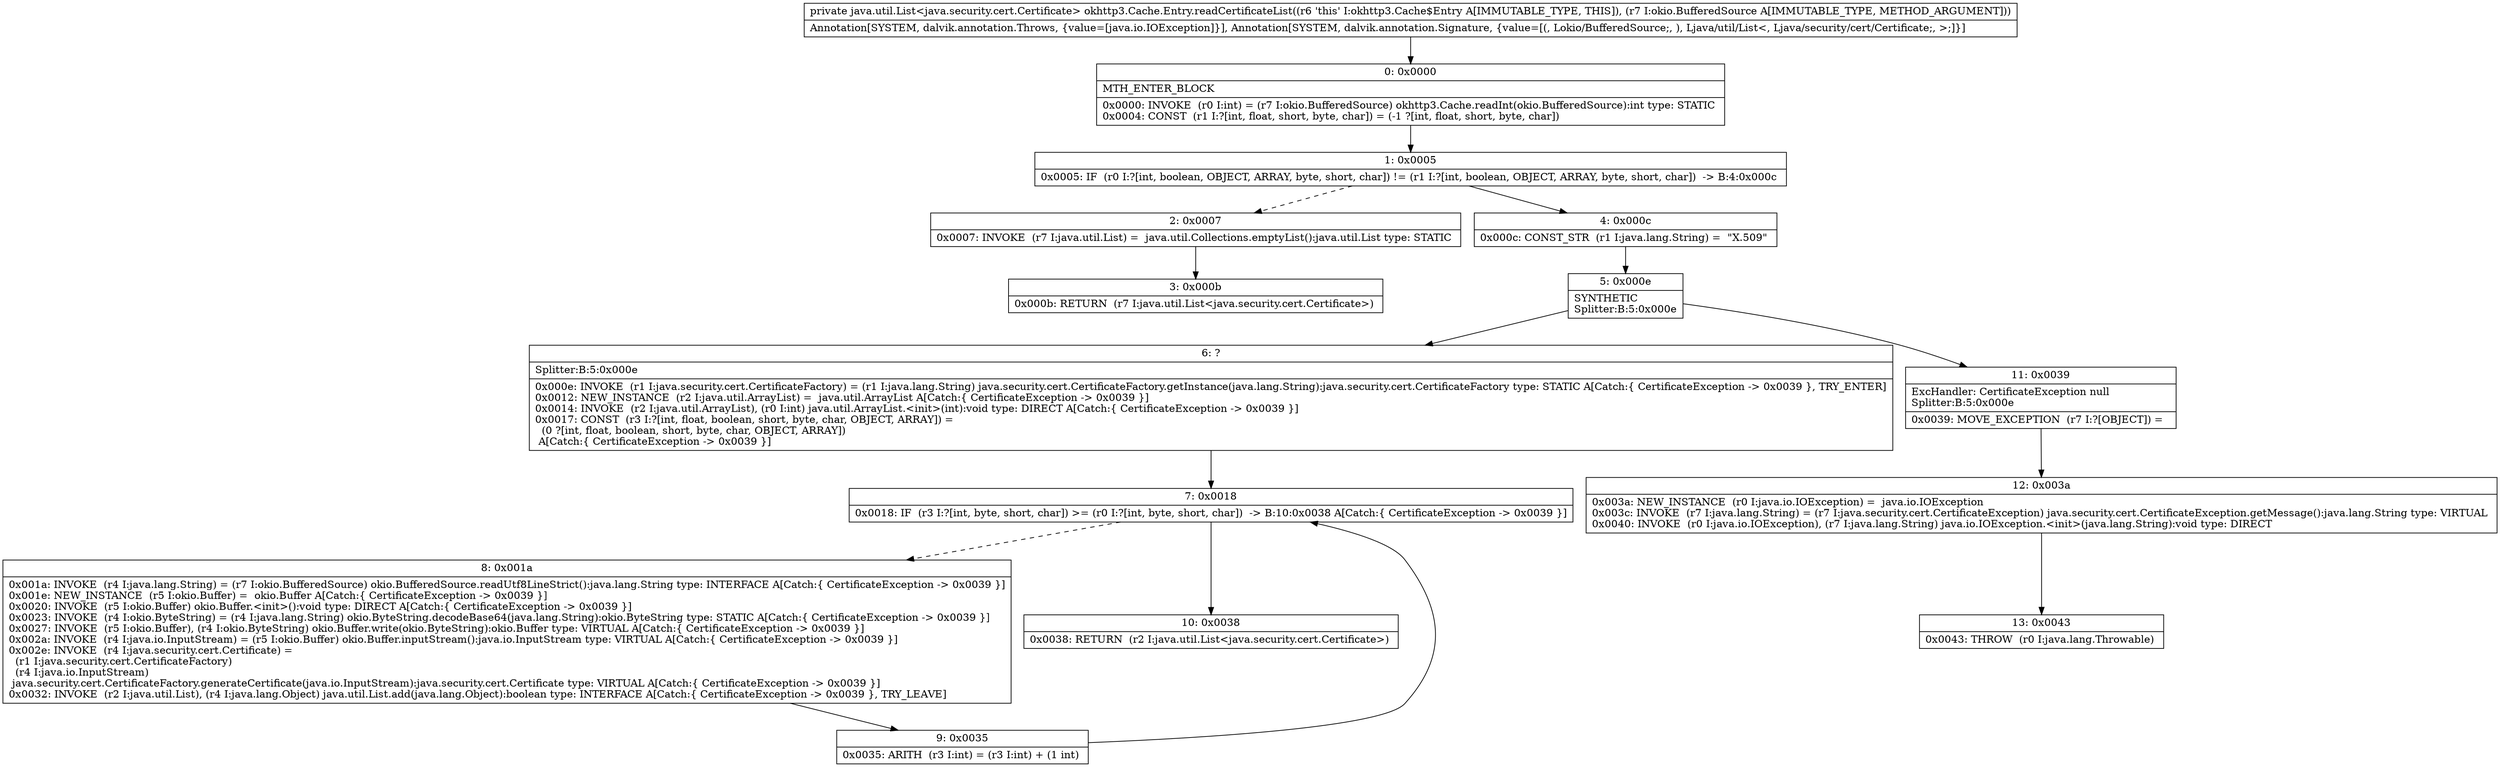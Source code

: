 digraph "CFG forokhttp3.Cache.Entry.readCertificateList(Lokio\/BufferedSource;)Ljava\/util\/List;" {
Node_0 [shape=record,label="{0\:\ 0x0000|MTH_ENTER_BLOCK\l|0x0000: INVOKE  (r0 I:int) = (r7 I:okio.BufferedSource) okhttp3.Cache.readInt(okio.BufferedSource):int type: STATIC \l0x0004: CONST  (r1 I:?[int, float, short, byte, char]) = (\-1 ?[int, float, short, byte, char]) \l}"];
Node_1 [shape=record,label="{1\:\ 0x0005|0x0005: IF  (r0 I:?[int, boolean, OBJECT, ARRAY, byte, short, char]) != (r1 I:?[int, boolean, OBJECT, ARRAY, byte, short, char])  \-\> B:4:0x000c \l}"];
Node_2 [shape=record,label="{2\:\ 0x0007|0x0007: INVOKE  (r7 I:java.util.List) =  java.util.Collections.emptyList():java.util.List type: STATIC \l}"];
Node_3 [shape=record,label="{3\:\ 0x000b|0x000b: RETURN  (r7 I:java.util.List\<java.security.cert.Certificate\>) \l}"];
Node_4 [shape=record,label="{4\:\ 0x000c|0x000c: CONST_STR  (r1 I:java.lang.String) =  \"X.509\" \l}"];
Node_5 [shape=record,label="{5\:\ 0x000e|SYNTHETIC\lSplitter:B:5:0x000e\l}"];
Node_6 [shape=record,label="{6\:\ ?|Splitter:B:5:0x000e\l|0x000e: INVOKE  (r1 I:java.security.cert.CertificateFactory) = (r1 I:java.lang.String) java.security.cert.CertificateFactory.getInstance(java.lang.String):java.security.cert.CertificateFactory type: STATIC A[Catch:\{ CertificateException \-\> 0x0039 \}, TRY_ENTER]\l0x0012: NEW_INSTANCE  (r2 I:java.util.ArrayList) =  java.util.ArrayList A[Catch:\{ CertificateException \-\> 0x0039 \}]\l0x0014: INVOKE  (r2 I:java.util.ArrayList), (r0 I:int) java.util.ArrayList.\<init\>(int):void type: DIRECT A[Catch:\{ CertificateException \-\> 0x0039 \}]\l0x0017: CONST  (r3 I:?[int, float, boolean, short, byte, char, OBJECT, ARRAY]) = \l  (0 ?[int, float, boolean, short, byte, char, OBJECT, ARRAY])\l A[Catch:\{ CertificateException \-\> 0x0039 \}]\l}"];
Node_7 [shape=record,label="{7\:\ 0x0018|0x0018: IF  (r3 I:?[int, byte, short, char]) \>= (r0 I:?[int, byte, short, char])  \-\> B:10:0x0038 A[Catch:\{ CertificateException \-\> 0x0039 \}]\l}"];
Node_8 [shape=record,label="{8\:\ 0x001a|0x001a: INVOKE  (r4 I:java.lang.String) = (r7 I:okio.BufferedSource) okio.BufferedSource.readUtf8LineStrict():java.lang.String type: INTERFACE A[Catch:\{ CertificateException \-\> 0x0039 \}]\l0x001e: NEW_INSTANCE  (r5 I:okio.Buffer) =  okio.Buffer A[Catch:\{ CertificateException \-\> 0x0039 \}]\l0x0020: INVOKE  (r5 I:okio.Buffer) okio.Buffer.\<init\>():void type: DIRECT A[Catch:\{ CertificateException \-\> 0x0039 \}]\l0x0023: INVOKE  (r4 I:okio.ByteString) = (r4 I:java.lang.String) okio.ByteString.decodeBase64(java.lang.String):okio.ByteString type: STATIC A[Catch:\{ CertificateException \-\> 0x0039 \}]\l0x0027: INVOKE  (r5 I:okio.Buffer), (r4 I:okio.ByteString) okio.Buffer.write(okio.ByteString):okio.Buffer type: VIRTUAL A[Catch:\{ CertificateException \-\> 0x0039 \}]\l0x002a: INVOKE  (r4 I:java.io.InputStream) = (r5 I:okio.Buffer) okio.Buffer.inputStream():java.io.InputStream type: VIRTUAL A[Catch:\{ CertificateException \-\> 0x0039 \}]\l0x002e: INVOKE  (r4 I:java.security.cert.Certificate) = \l  (r1 I:java.security.cert.CertificateFactory)\l  (r4 I:java.io.InputStream)\l java.security.cert.CertificateFactory.generateCertificate(java.io.InputStream):java.security.cert.Certificate type: VIRTUAL A[Catch:\{ CertificateException \-\> 0x0039 \}]\l0x0032: INVOKE  (r2 I:java.util.List), (r4 I:java.lang.Object) java.util.List.add(java.lang.Object):boolean type: INTERFACE A[Catch:\{ CertificateException \-\> 0x0039 \}, TRY_LEAVE]\l}"];
Node_9 [shape=record,label="{9\:\ 0x0035|0x0035: ARITH  (r3 I:int) = (r3 I:int) + (1 int) \l}"];
Node_10 [shape=record,label="{10\:\ 0x0038|0x0038: RETURN  (r2 I:java.util.List\<java.security.cert.Certificate\>) \l}"];
Node_11 [shape=record,label="{11\:\ 0x0039|ExcHandler: CertificateException null\lSplitter:B:5:0x000e\l|0x0039: MOVE_EXCEPTION  (r7 I:?[OBJECT]) =  \l}"];
Node_12 [shape=record,label="{12\:\ 0x003a|0x003a: NEW_INSTANCE  (r0 I:java.io.IOException) =  java.io.IOException \l0x003c: INVOKE  (r7 I:java.lang.String) = (r7 I:java.security.cert.CertificateException) java.security.cert.CertificateException.getMessage():java.lang.String type: VIRTUAL \l0x0040: INVOKE  (r0 I:java.io.IOException), (r7 I:java.lang.String) java.io.IOException.\<init\>(java.lang.String):void type: DIRECT \l}"];
Node_13 [shape=record,label="{13\:\ 0x0043|0x0043: THROW  (r0 I:java.lang.Throwable) \l}"];
MethodNode[shape=record,label="{private java.util.List\<java.security.cert.Certificate\> okhttp3.Cache.Entry.readCertificateList((r6 'this' I:okhttp3.Cache$Entry A[IMMUTABLE_TYPE, THIS]), (r7 I:okio.BufferedSource A[IMMUTABLE_TYPE, METHOD_ARGUMENT]))  | Annotation[SYSTEM, dalvik.annotation.Throws, \{value=[java.io.IOException]\}], Annotation[SYSTEM, dalvik.annotation.Signature, \{value=[(, Lokio\/BufferedSource;, ), Ljava\/util\/List\<, Ljava\/security\/cert\/Certificate;, \>;]\}]\l}"];
MethodNode -> Node_0;
Node_0 -> Node_1;
Node_1 -> Node_2[style=dashed];
Node_1 -> Node_4;
Node_2 -> Node_3;
Node_4 -> Node_5;
Node_5 -> Node_6;
Node_5 -> Node_11;
Node_6 -> Node_7;
Node_7 -> Node_8[style=dashed];
Node_7 -> Node_10;
Node_8 -> Node_9;
Node_9 -> Node_7;
Node_11 -> Node_12;
Node_12 -> Node_13;
}

